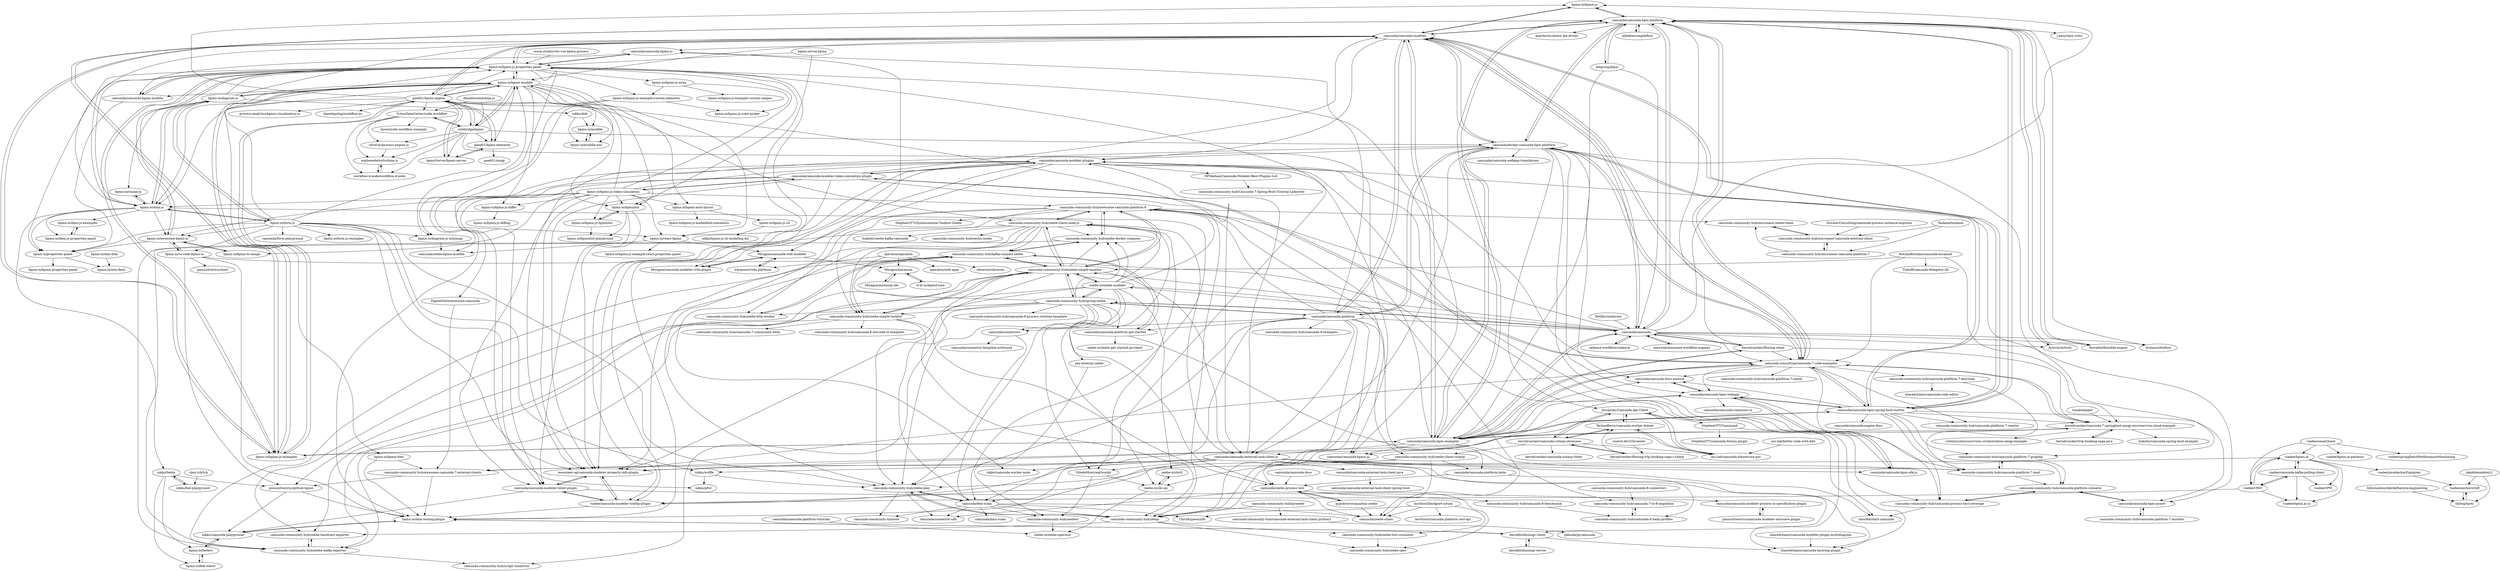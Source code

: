 digraph G {
"bpmn-io/bpmn-js" -> "camunda/camunda-bpm-platform" ["e"=1]
"bpmn-io/bpmn-js" -> "camunda/camunda-modeler" ["e"=1]
"bpmn-io/diagram-js" -> "bpmn-io/bpmn-moddle" ["e"=1]
"bpmn-io/diagram-js" -> "bpmn-io/dmn-js" ["e"=1]
"bpmn-io/diagram-js" -> "bpmn-io/form-js" ["e"=1]
"bpmn-io/diagram-js" -> "camunda/camunda-modeler" ["e"=1]
"bpmn-io/diagram-js" -> "bpmn-io/bpmn-js-properties-panel" ["e"=1]
"bpmn-io/diagram-js" -> "bpmn-io/cmmn-js" ["e"=1]
"bpmn-io/diagram-js" -> "nikku/didi" ["e"=1]
"bpmn-io/awesome-bpmn-io" -> "bpmn-io/vs-code-bpmn-io"
"bpmn-io/awesome-bpmn-io" -> "bpmn-io/bpmn-to-image"
"bpmn-io/awesome-bpmn-io" -> "bpmn-io/properties-panel"
"bpmn-io/awesome-bpmn-io" -> "bpmn-io/bpmn-js-properties-panel"
"bpmn-io/bpmn-js-token-simulation" -> "camunda/camunda-modeler-token-simulation-plugin"
"bpmn-io/bpmn-js-token-simulation" -> "mesoneer-ag/camunda-modeler-property-info-plugin"
"bpmn-io/bpmn-js-token-simulation" -> "camunda/camunda-modeler-linter-plugin"
"bpmn-io/bpmn-js-token-simulation" -> "bpmn-io/bpmn-js-differ"
"bpmn-io/bpmn-js-token-simulation" -> "bpmn-io/bpmn-js-properties-panel"
"bpmn-io/bpmn-js-token-simulation" -> "bpmn-io/bpmnlint"
"bpmn-io/bpmn-js-token-simulation" -> "bpmn-io/react-bpmn"
"bpmn-io/bpmn-js-token-simulation" -> "camunda/camunda-modeler-plugins"
"bpmn-io/bpmn-js-token-simulation" -> "bpmn-io/bpmn-auto-layout"
"bpmn-io/bpmn-js-token-simulation" -> "bpmn-io/bpmn-moddle"
"bpmn-io/bpmn-js-token-simulation" -> "bpmn-io/awesome-bpmn-io"
"bpmn-io/bpmn-js-token-simulation" -> "bpmn-io/bpmn-to-image"
"bpmn-io/bpmn-js-token-simulation" -> "bpmn-io/dmn-js"
"bpmn-io/bpmn-js-token-simulation" -> "camunda-community-hub/awesome-camunda-platform-8"
"bpmn-io/bpmn-js-token-simulation" -> "bpmn-io/bpmn-js-bpmnlint"
"TechnoBerry/camunda-worker-dotnet" -> "asc-lab/camunda-dotnetcore-poc"
"TechnoBerry/camunda-worker-dotnet" -> "jlucansky/Camunda.Api.Client"
"TechnoBerry/camunda-worker-dotnet" -> "berndruecker/camunda-csharp-showcase"
"camunda-community-hub/awesome-camunda-platform-8" -> "camunda-community-hub/zeebe-client-node-js"
"camunda-community-hub/awesome-camunda-platform-8" -> "camunda-community-hub/zeebe-docker-compose"
"camunda-community-hub/awesome-camunda-platform-8" -> "StephenOTT/Quintessential-Tasklist-Zeebe"
"camunda-community-hub/awesome-camunda-platform-8" -> "camunda-community-hub/zeebe-http-worker"
"camunda-community-hub/awesome-camunda-platform-8" -> "camunda-community-hub/zeebe-simple-tasklist"
"camunda-community-hub/awesome-camunda-platform-8" -> "camunda/zeebe-chaos"
"camunda-community-hub/awesome-camunda-platform-8" -> "mesoneer-ag/camunda-modeler-property-info-plugin"
"camunda-community-hub/awesome-camunda-platform-8" -> "camunda-community-hub/zeebe-simple-monitor"
"camunda-community-hub/awesome-camunda-platform-8" -> "camunda-community-hub/zeeqs"
"camunda-community-hub/awesome-camunda-platform-8" -> "camunda-community-hub/micronaut-zeebe-client"
"bpmn-io/bpmn-moddle" -> "paed01/bpmn-engine"
"bpmn-io/bpmn-moddle" -> "bpmn-io/moddle"
"bpmn-io/bpmn-moddle" -> "bpmn-io/moddle-xml"
"bpmn-io/bpmn-moddle" -> "bpmn-io/bpmn-js-examples" ["e"=1]
"bpmn-io/bpmn-moddle" -> "bpmn-io/bpmn-js-properties-panel"
"bpmn-io/bpmn-moddle" -> "bpmn-io/diagram-js" ["e"=1]
"bpmn-io/bpmn-moddle" -> "e2ebridge/bpmn"
"bpmn-io/bpmn-moddle" -> "paed01/bpmn-elements"
"bpmn-io/bpmn-moddle" -> "bpmn-io/bpmn-font"
"bpmn-io/bpmn-moddle" -> "camunda/camunda-bpmn-moddle"
"bpmn-io/bpmn-moddle" -> "bpmn-io/react-bpmn"
"bpmn-io/bpmn-moddle" -> "bpmn-io/bpmn-auto-layout"
"bpmn-io/bpmn-moddle" -> "bpmn-io/bpmnlint"
"bpmn-io/bpmn-moddle" -> "bpmn-io/dmn-js"
"bpmn-io/bpmn-moddle" -> "bpmn-io/bpmn-js-differ"
"oliverzy/process-engine.js" -> "wmbenedetto/turbine.js"
"berndruecker/flowing-retail" -> "camunda/camunda" ["e"=1]
"berndruecker/flowing-retail" -> "berndruecker/camunda-7-springboot-amqp-microservice-cloud-example" ["e"=1]
"berndruecker/flowing-retail" -> "camunda/camunda-bpm-examples" ["e"=1]
"berndruecker/flowing-retail" -> "camunda/camunda-bpm-platform" ["e"=1]
"berndruecker/flowing-retail" -> "camunda-consulting/camunda-7-code-examples" ["e"=1]
"bpmn-io/vue-bpmn" -> "bpmn-io/react-bpmn" ["e"=1]
"bpmn-io/vue-bpmn" -> "bpmn-io/bpmn-js-properties-panel" ["e"=1]
"camunda-community-hub/zeebe-client-csharp" -> "camunda/zeebe-chaos"
"camunda-community-hub/zeebe-client-csharp" -> "camunda-community-hub/zeebe-play"
"camunda-community-hub/zeebe-client-csharp" -> "zeebe-io/zbc-go"
"camunda-community-hub/zeebe-client-csharp" -> "camunda-community-hub/zeeqs"
"camunda-community-hub/zeebe-client-csharp" -> "camunda/camunda-platform-helm"
"bpmn-io/moddle" -> "bpmn-io/moddle-xml"
"bpmn-io/moddle-xml" -> "bpmn-io/moddle"
"KotskinKotskin/camunda-excamad" -> "Tinkoff/camunda-delegator-lib"
"KotskinKotskin/camunda-excamad" -> "camunda-consulting/camunda-7-code-examples"
"KotskinKotskin/camunda-excamad" -> "berndruecker/camunda-7-springboot-amqp-microservice-cloud-example"
"KotskinKotskin/camunda-excamad" -> "camunda-community-hub/zeebe-simple-monitor"
"camunda/camunda-modeler-token-simulation-plugin" -> "camunda/camunda-modeler-plugins"
"camunda/camunda-modeler-token-simulation-plugin" -> "mesoneer-ag/camunda-modeler-property-info-plugin"
"camunda/camunda-modeler-token-simulation-plugin" -> "bpmn-io/bpmn-js-token-simulation"
"camunda/camunda-modeler-token-simulation-plugin" -> "camunda/camunda-modeler-linter-plugin"
"camunda/camunda-modeler-token-simulation-plugin" -> "viadee/camunda-modeler-tooltip-plugin"
"camunda/camunda-modeler-token-simulation-plugin" -> "camunda-consulting/camunda-7-code-examples"
"camunda/camunda-modeler-token-simulation-plugin" -> "camunda/camunda-external-task-client-js"
"camunda/camunda-modeler-token-simulation-plugin" -> "bpmn-io/dmn-testing-plugin"
"camunda/camunda-modeler-token-simulation-plugin" -> "camunda/camunda-modeler"
"camunda-community-hub/zeebe-client-node-js" -> "camunda-community-hub/awesome-camunda-platform-8"
"camunda-community-hub/zeebe-client-node-js" -> "pay-k/nestjs-zeebe"
"camunda-community-hub/zeebe-client-node-js" -> "camunda-community-hub/zeebe-simple-tasklist"
"camunda-community-hub/zeebe-client-node-js" -> "nikku/camunda-worker-node"
"camunda-community-hub/zeebe-client-node-js" -> "VilledeMontreal/workit"
"camunda-community-hub/zeebe-client-node-js" -> "camunda-community-hub/zeebe-simple-monitor"
"camunda-community-hub/zeebe-client-node-js" -> "camunda-community-hub/nestjs-zeebe"
"camunda-community-hub/zeebe-client-node-js" -> "huksley/zeebe-kafka-camunda"
"camunda-community-hub/zeebe-client-node-js" -> "camunda-community-hub/zeebe-docker-compose"
"camunda-community-hub/zeebe-client-node-js" -> "camunda-community-hub/zeebe-play"
"camunda-community-hub/zeebe-client-node-js" -> "camunda-community-hub/kafka-connect-zeebe"
"camunda-community-hub/zeebe-client-node-js" -> "camunda-community-hub/zeebe-kafka-exporter"
"bpmn-io/react-bpmn" -> "bpmn-io/bpmn-js-example-react-properties-panel"
"bpmn-io/react-bpmn" -> "Miragon/camunda-web-modeler"
"bpmn-io/react-bpmn" -> "camunda/zeebe-bpmn-moddle"
"bpmn-io/bpmnlint" -> "bpmn-io/bpmn-js-bpmnlint"
"bpmn-io/bpmnlint" -> "bpmn-io/bpmnlint-playground"
"bpmn-io/bpmnlint" -> "camunda/camunda-modeler-linter-plugin"
"bpmn-io/bpmnlint" -> "mesoneer-ag/camunda-modeler-property-info-plugin"
"paed01/bpmn-elements" -> "paed01/bpmn-engine"
"paed01/bpmn-elements" -> "bpmnServer/bpmn-server"
"paed01/bpmn-elements" -> "paed01/smqp"
"camunda-community-hub/kafka-connect-zeebe" -> "camunda-community-hub/zeebe-hazelcast-exporter"
"camunda-community-hub/kafka-connect-zeebe" -> "camunda-community-hub/zeebe-http-worker"
"camunda-community-hub/kafka-connect-zeebe" -> "camunda-community-hub/zeebe-kafka-exporter"
"camunda-community-hub/kafka-connect-zeebe" -> "camunda-community-hub/zeebe-simple-monitor"
"camunda-community-hub/kafka-connect-zeebe" -> "camunda-community-hub/zeebe-docker-compose"
"camunda-community-hub/kafka-connect-zeebe" -> "camunda/camunda-platform-get-started"
"camunda-community-hub/spring-zeebe" -> "camunda-community-hub/zeebe-simple-monitor"
"camunda-community-hub/spring-zeebe" -> "zeebe-io/zeebe-modeler"
"camunda-community-hub/spring-zeebe" -> "camunda/camunda-platform-get-started"
"camunda-community-hub/spring-zeebe" -> "camunda-community-hub/zeebe-simple-tasklist"
"camunda-community-hub/spring-zeebe" -> "camunda-community-hub/kafka-connect-zeebe"
"camunda-community-hub/spring-zeebe" -> "camunda-community-hub/zeebe-docker-compose"
"camunda-community-hub/spring-zeebe" -> "camunda-community-hub/zeebe-play"
"camunda-community-hub/spring-zeebe" -> "camunda/camunda-platform"
"camunda-community-hub/spring-zeebe" -> "camunda/feel-scala"
"camunda-community-hub/spring-zeebe" -> "camunda/zeebe-process-test"
"camunda-community-hub/spring-zeebe" -> "camunda-community-hub/script-connector"
"camunda-community-hub/spring-zeebe" -> "camunda-community-hub/camunda-8-process-solution-template"
"camunda-community-hub/spring-zeebe" -> "camunda/camunda"
"camunda-community-hub/spring-zeebe" -> "camunda-community-hub/zeebe-http-worker"
"camunda-community-hub/spring-zeebe" -> "camunda/connectors"
"camunda-community-hub/zeebe-http-worker" -> "camunda-community-hub/kafka-connect-zeebe"
"camunda-community-hub/zeebe-simple-tasklist" -> "camunda-community-hub/zeebe-kafka-exporter"
"camunda-community-hub/zeebe-simple-tasklist" -> "camunda-community-hub/zeebe-simple-monitor"
"camunda-community-hub/zeebe-simple-tasklist" -> "camunda/zeebe-process-test"
"camunda-community-hub/zeebe-simple-tasklist" -> "camunda-community-hub/camunda-8-lowcode-ui-template"
"camunda-community-hub/zeebe-simple-tasklist" -> "camunda-community-hub/zeeqs"
"camunda-community-hub/zeebe-simple-tasklist" -> "camunda-community-hub/camunda-7-community-helm"
"snatch-dev/Chronicle" -> "berndruecker/flowing-trip-booking-saga-c-sharp" ["e"=1]
"viadee/bpmn.ai" -> "viadee/camunda-kafka-polling-client"
"viadee/bpmn.ai" -> "viadee/vPAV"
"viadee/bpmn.ai" -> "viadee/bpmn.ai-ui"
"viadee/bpmn.ai" -> "viadee/vPW"
"viadee/bpmn.ai" -> "viadee/javaAnchorExplainer"
"viadee/bpmn.ai" -> "viadee/camunda-modeler-tooltip-plugin"
"camunda-community-hub/camunda-platform-7-keycloak" -> "camunda-community-hub/camunda-platform-7-mail"
"camunda-community-hub/camunda-platform-7-keycloak" -> "sharedchains/camunda-code-editor"
"camunda/camunda-external-task-client-js" -> "nikku/camunda-worker-node"
"camunda/camunda-external-task-client-js" -> "VilledeMontreal/workit"
"camunda/camunda-external-task-client-js" -> "camunda-community-hub/awesome-camunda-7-external-clients"
"camunda/camunda-external-task-client-js" -> "bpmn-io/dmn-testing-plugin"
"camunda/camunda-external-task-client-js" -> "camunda/camunda-external-task-client-java"
"camunda/camunda-external-task-client-js" -> "camunda/camunda-bpm-sdk-js"
"camunda/camunda-external-task-client-js" -> "camunda-community-hub/camunda-platform-7-mail"
"camunda/camunda-external-task-client-js" -> "camunda-community-hub/zeebe-client-node-js"
"camunda/camunda-external-task-client-js" -> "camunda/camunda-modeler-plugins"
"camunda/camunda-external-task-client-js" -> "mesoneer-ag/camunda-modeler-property-info-plugin"
"camunda/camunda-external-task-client-js" -> "davidibl/dmnmgr-client"
"camunda/camunda-external-task-client-js" -> "nikku/wuffle"
"camunda/camunda-external-task-client-js" -> "viadee/camunda-modeler-tooltip-plugin"
"camunda/camunda-external-task-client-js" -> "tasso94/start-camunda"
"camunda/camunda-external-task-client-js" -> "sharedchains/camunda-layering-plugin"
"camunda/camunda-modeler-linter-plugin" -> "viadee/camunda-modeler-tooltip-plugin"
"camunda/camunda-modeler-linter-plugin" -> "camunda/camunda-modeler-process-io-specification-plugin"
"camunda/camunda-modeler-linter-plugin" -> "nikku/camunda-playground"
"camunda/camunda-modeler-linter-plugin" -> "mesoneer-ag/camunda-modeler-property-info-plugin"
"bpmn-io/dmn-js-properties-panel" -> "bpmn-io/dmn-js-examples"
"zeebe-io/zeebe-modeler" -> "camunda-community-hub/zeebe-simple-monitor"
"zeebe-io/zeebe-modeler" -> "camunda-community-hub/spring-zeebe"
"zeebe-io/zeebe-modeler" -> "zeebe-io/zbc-go"
"zeebe-io/zeebe-modeler" -> "camunda-community-hub/zeebe-docker-compose"
"zeebe-io/zeebe-modeler" -> "camunda-community-hub/awesome-camunda-platform-8"
"zeebe-io/zeebe-modeler" -> "camunda-community-hub/zeebe-client-node-js"
"zeebe-io/zeebe-modeler" -> "VilledeMontreal/workit"
"zeebe-io/zeebe-modeler" -> "camunda-community-hub/zeebe-client-csharp"
"zeebe-io/zeebe-modeler" -> "zeebe-io/zbctl"
"zeebe-io/zeebe-modeler" -> "mesoneer-ag/camunda-modeler-property-info-plugin"
"zeebe-io/zeebe-modeler" -> "pinussilvestrus/github-bpmn"
"camunda/camunda-external-task-client-java" -> "camunda/camunda-external-task-client-spring-boot"
"DigitalState/awesome-camunda" -> "camunda-community-hub/awesome-camunda-7-external-clients"
"e2ebridge/bpmn" -> "paed01/bpmn-engine"
"e2ebridge/bpmn" -> "workflow-4-node/workflow-4-node"
"e2ebridge/bpmn" -> "oliverzy/process-engine.js"
"e2ebridge/bpmn" -> "bpmn-io/bpmn-moddle"
"e2ebridge/bpmn" -> "wmbenedetto/turbine.js"
"e2ebridge/bpmn" -> "paed01/bpmn-elements"
"e2ebridge/bpmn" -> "TritonDataCenter/node-workflow"
"e2ebridge/bpmn" -> "camunda/camunda-bpmn.js"
"e2ebridge/bpmn" -> "bpmnServer/bpmn-server"
"e2ebridge/bpmn" -> "camunda/docker-camunda-bpm-platform"
"bpmn-io/bpmn-js-example-custom-elements" -> "camunda/zeebe-bpmn-moddle"
"bpmn-io/bpmn-js-example-custom-elements" -> "bpmn-io/bpmn-js-color-picker"
"bpmn-io/bpmn-js-example-custom-elements" -> "bpmn-io/diagram-js-minimap"
"camunda-community-hub/zeebe-kafka-exporter" -> "camunda-community-hub/zeebe-hazelcast-exporter"
"camunda-community-hub/zeebe-kafka-exporter" -> "camunda-community-hub/script-connector"
"nikku/didi" -> "bpmn-io/moddle"
"nikku/didi" -> "bpmn-io/moddle-xml"
"viadee/sonarQuest" -> "viadee/vPAV"
"viadee/sonarQuest" -> "viadee/bpmn.ai"
"viadee/sonarQuest" -> "viadee/bpmn.ai-patterns"
"viadee/sonarQuest" -> "viadee/springBatchPerformanceMonitoring"
"workflow-4-node/workflow-4-node" -> "wmbenedetto/turbine.js"
"zeebe-io/zbctl" -> "zeebe-io/zbc-go"
"davidibl/dmnmgr-client" -> "bpmn-io/dmn-testing-plugin"
"davidibl/dmnmgr-client" -> "davidibl/dmnmgr-server"
"davidibl/dmnmgr-client" -> "sharedchains/camunda-layering-plugin"
"camunda-community-hub/zeebe-docker-compose" -> "camunda-community-hub/awesome-camunda-platform-8"
"camunda-community-hub/zeebe-docker-compose" -> "camunda-community-hub/kafka-connect-zeebe"
"camunda-community-hub/zeebe-docker-compose" -> "camunda-community-hub/zeebe-kafka-exporter"
"camunda-community-hub/zeebe-test-container" -> "camunda-community-hub/zeebe-spec"
"bpmn-io/bpmn-to-image" -> "bpmn-io/awesome-bpmn-io"
"bpmn-io/bpmn-js-bpmnlint" -> "bpmn-io/bpmnlint-playground"
"bpmn-io/bpmn-js-bpmnlint" -> "bpmn-io/bpmnlint"
"nikku/wuffle" -> "nikku/pfwr"
"nikku/wuffle" -> "camunda-community-hub/zeebe-play"
"camunda-community-hub/zeebest" -> "zeebe-io/zeebe-operator"
"VilledeMontreal/workit" -> "camunda-community-hub/zeebest"
"VilledeMontreal/workit" -> "zeebe-io/zbc-go"
"camunda-community-hub/zeebe-hazelcast-exporter" -> "camunda-community-hub/zeebe-kafka-exporter"
"viadee/camunda-kafka-polling-client" -> "viadee/bpmn.ai"
"viadee/camunda-kafka-polling-client" -> "viadee/vPW"
"viadee/camunda-kafka-polling-client" -> "viadee/vPAV"
"viadee/camunda-kafka-polling-client" -> "viadee/bpmn.ai-ui"
"camunda/camunda-modeler-process-io-specification-plugin" -> "pinussilvestrus/camunda-modeler-autosave-plugin"
"viadee/javaAnchorExplainer" -> "viadee/anchorsOnR"
"viadee/anchorsOnR" -> "thllwg/tpotr"
"thllwg/tpotr" -> "viadee/anchorsOnR"
"bpmn-io/bpmn-js-examples" -> "camunda/camunda-modeler" ["e"=1]
"bpmn-io/bpmn-js-examples" -> "bpmn-io/bpmn-moddle" ["e"=1]
"bpmn-io/bpmn-js-examples" -> "bpmn-io/bpmn-js-properties-panel" ["e"=1]
"bpmn-io/bpmn-js-examples" -> "camunda/camunda-bpm-examples" ["e"=1]
"bpmn-io/bpmn-js-examples" -> "camunda/camunda-bpm-platform" ["e"=1]
"bpmn-io/bpmn-js-examples" -> "paed01/bpmn-engine" ["e"=1]
"paed01/bpmn-engine" -> "paed01/bpmn-elements"
"paed01/bpmn-engine" -> "e2ebridge/bpmn"
"paed01/bpmn-engine" -> "bpmn-io/bpmn-moddle"
"paed01/bpmn-engine" -> "bpmnServer/bpmn-server"
"paed01/bpmn-engine" -> "bpmn-io/bpmn-js-examples" ["e"=1]
"paed01/bpmn-engine" -> "camunda/camunda-modeler"
"paed01/bpmn-engine" -> "TritonDataCenter/node-workflow"
"paed01/bpmn-engine" -> "camunda/camunda-external-task-client-js"
"paed01/bpmn-engine" -> "bpmn-io/bpmn-js" ["e"=1]
"paed01/bpmn-engine" -> "process-analytics/bpmn-visualization-js" ["e"=1]
"paed01/bpmn-engine" -> "bpmn-io/bpmn-js-properties-panel"
"paed01/bpmn-engine" -> "camunda-community-hub/zeebe-client-node-js"
"paed01/bpmn-engine" -> "danielgerlag/workflow-es"
"paed01/bpmn-engine" -> "bpmn-io/bpmnlint"
"paed01/bpmn-engine" -> "bpmn-io/dmn-js"
"alibaba/compileflow" -> "camunda/camunda-bpm-platform" ["e"=1]
"camunda-community-hub/camunda-external-task-client-python3" -> "pklauke/pycamunda"
"Informationsfabrik/feature-engineering" -> "thllwg/tpotr"
"camunda/camunda-bpm-sdk-js" -> "camunda/camunda-bpm-webapp"
"bpmn-io/bpmn-js-cli" -> "nikku/bpmn-js-cli-modeling-dsl"
"Miragon/camunda-modeler-i18n-plugin" -> "Miragon/camunda-web-modeler"
"asc-lab/better-code-with-ddd" -> "asc-lab/camunda-dotnetcore-poc" ["e"=1]
"camunda/docker-camunda-bpm-platform" -> "camunda/camunda-bpm-examples"
"camunda/docker-camunda-bpm-platform" -> "camunda-consulting/camunda-7-code-examples"
"camunda/docker-camunda-bpm-platform" -> "camunda/camunda-bpm-spring-boot-starter"
"camunda/docker-camunda-bpm-platform" -> "camunda/camunda-docs-manual"
"camunda/docker-camunda-bpm-platform" -> "camunda/camunda-bpm-webapp"
"camunda/docker-camunda-bpm-platform" -> "camunda/camunda-modeler-plugins"
"camunda/docker-camunda-bpm-platform" -> "camunda/camunda-modeler"
"camunda/docker-camunda-bpm-platform" -> "mesoneer-ag/camunda-modeler-property-info-plugin"
"camunda/docker-camunda-bpm-platform" -> "camunda/camunda-bpm-sdk-js"
"camunda/docker-camunda-bpm-platform" -> "camunda/camunda-external-task-client-js"
"camunda/docker-camunda-bpm-platform" -> "camunda/camunda-bpm-platform"
"camunda/docker-camunda-bpm-platform" -> "camunda-community-hub/camunda-platform-7-graphql"
"camunda/docker-camunda-bpm-platform" -> "camunda/camunda-platform"
"camunda/docker-camunda-bpm-platform" -> "camunda/camunda-webapp-translations"
"camunda/docker-camunda-bpm-platform" -> "jlucansky/Camunda.Api.Client"
"bpmn-io/bpmn-font" -> "camunda-community-hub/awesome-camunda-7-external-clients"
"bpmn-io/bpmn-font" -> "bpmn-io/dmn-testing-plugin"
"camunda-community-hub/camunda-8-helm-profiles" -> "camunda-community-hub/camunda-7-to-8-migration"
"camunda-community-hub/pyzeebe" -> "camunda-community-hub/zeeqs"
"camunda-community-hub/pyzeebe" -> "camunda-community-hub/camunda-external-task-client-python3"
"camunda-community-hub/camunda-platform-7-mockito" -> "camunda/camunda-bpm-assert"
"pinussilvestrus/github-bpmn" -> "bpmn-io/dmn-testing-plugin"
"pinussilvestrus/github-bpmn" -> "nikku/camunda-playground"
"camunda/camunda-bpm-webapp" -> "camunda/camunda-bpm-sdk-js"
"camunda/camunda-bpm-webapp" -> "camunda/camunda-bpmn.js"
"camunda/camunda-bpm-webapp" -> "camunda/camunda-docs-manual"
"camunda/camunda-bpm-webapp" -> "camunda/camunda-commons-ui"
"camunda/camunda-bpm-webapp" -> "camunda/camunda-bpm-spring-boot-starter"
"camunda/camunda-bpm-webapp" -> "camunda-community-hub/camunda-platform-7-mail"
"bpmn-io/vs-code-bpmn-io" -> "pinussilvestrus/github-bpmn"
"bpmn-io/vs-code-bpmn-io" -> "sharedchains/camunda-layering-plugin"
"bpmn-io/vs-code-bpmn-io" -> "bpmn-io/awesome-bpmn-io"
"bpmn-io/vs-code-bpmn-io" -> "bpmn-io/dmn-testing-plugin"
"bpmn-io/vs-code-bpmn-io" -> "pinussilvestrus/bncl"
"camunda-community-hub/micronaut-camunda-platform-7" -> "camunda-community-hub/micronaut-camunda-external-client"
"camunda-community-hub/micronaut-camunda-platform-7" -> "camunda-community-hub/micronaut-zeebe-client"
"viadee/camunda-modeler-tooltip-plugin" -> "bpmn-io/dmn-testing-plugin"
"viadee/camunda-modeler-tooltip-plugin" -> "camunda/camunda-modeler-linter-plugin"
"viadee/camunda-modeler-tooltip-plugin" -> "mesoneer-ag/camunda-modeler-property-info-plugin"
"bpmn-io/dmn-testing-plugin" -> "nikku/camunda-playground"
"bpmn-io/dmn-testing-plugin" -> "davidibl/dmnmgr-client"
"bpmnServer/bpmn-server" -> "paed01/bpmn-elements"
"bpmnServer/bpmn-server" -> "paed01/bpmn-engine"
"camunda/camunda-docs" -> "camunda/zeebe-process-test"
"asc-lab/camunda-dotnetcore-poc" -> "TechnoBerry/camunda-worker-dotnet"
"asc-lab/camunda-dotnetcore-poc" -> "jlucansky/Camunda.Api.Client"
"nikku/feelin" -> "nikku/feel-playground"
"nikku/feelin" -> "bpmn-io/feelers"
"nikku/feelin" -> "pinussilvestrus/github-bpmn"
"nikku/feelin" -> "bpmn-io/feel-editor"
"NovatecConsulting/camunda-process-instance-migrator" -> "camunda-community-hub/micronaut-camunda-external-client"
"sharedchains/camunda-modeler-plugin-multidiagram" -> "sharedchains/camunda-layering-plugin"
"camunda-community-hub/awesome-camunda-7-external-clients" -> "pinussilvestrus/github-bpmn"
"camunda-community-hub/awesome-camunda-7-external-clients" -> "bpmn-io/dmn-testing-plugin"
"camunda-community-hub/zeeqs" -> "camunda-community-hub/zeebe-play"
"camunda-community-hub/zeeqs" -> "camunda-community-hub/zeebe-spec"
"camunda-community-hub/zeeqs" -> "camunda-community-hub/zeebe-test-container"
"camunda-community-hub/zeeqs" -> "camunda-community-hub/zeebe-hazelcast-exporter"
"bpmn-io/bpmn-js-differ" -> "bpmn-io/bpmn-js-diffing"
"davidibl/dmnmgr-server" -> "davidibl/dmnmgr-client"
"pinussilvestrus/camunda-modeler-autosave-plugin" -> "camunda/camunda-modeler-process-io-specification-plugin"
"nikku/feel-playground" -> "nikku/feelin"
"pay-k/nestjs-zeebe" -> "camunda-community-hub/zeebest"
"nikku/camunda-playground" -> "bpmn-io/feelers"
"nikku/camunda-playground" -> "bpmn-io/dmn-testing-plugin"
"meirwah/awesome-workflow-engines" -> "camunda/camunda" ["e"=1]
"bpmn-io/form-js" -> "bpmn-io/dmn-js"
"bpmn-io/form-js" -> "bpmn-io/react-bpmn"
"bpmn-io/form-js" -> "bpmn-io/form-js-examples"
"bpmn-io/form-js" -> "bpmn-io/vs-code-bpmn-io"
"bpmn-io/form-js" -> "camunda-community-hub/zeebe-play"
"bpmn-io/form-js" -> "bpmn-io/properties-panel"
"bpmn-io/form-js" -> "bpmn-io/diagram-js" ["e"=1]
"bpmn-io/form-js" -> "mesoneer-ag/camunda-modeler-property-info-plugin"
"bpmn-io/form-js" -> "camunda/form-playground"
"bpmn-io/form-js" -> "nikku/wuffle"
"bpmn-io/form-js" -> "nikku/pfwr"
"bpmn-io/form-js" -> "bpmn-io/diagram-js-minimap"
"bpmn-io/form-js" -> "bpmn-io/bpmn-js-properties-panel"
"bpmn-io/form-js" -> "bpmn-io/awesome-bpmn-io"
"bpmn-io/form-js" -> "bpmn-io/bpmn-moddle"
"bpmn-io/bpmn-js-properties-panel" -> "bpmn-io/properties-panel"
"bpmn-io/bpmn-js-properties-panel" -> "camunda/camunda-bpmn-moddle"
"bpmn-io/bpmn-js-properties-panel" -> "bpmn-io/dmn-js"
"bpmn-io/bpmn-js-properties-panel" -> "bpmn-io/awesome-bpmn-io"
"bpmn-io/bpmn-js-properties-panel" -> "camunda/camunda-bpmn-js"
"bpmn-io/bpmn-js-properties-panel" -> "bpmn-io/bpmn-js-examples" ["e"=1]
"bpmn-io/bpmn-js-properties-panel" -> "bpmn-io/bpmn-moddle"
"bpmn-io/bpmn-js-properties-panel" -> "camunda/camunda-bpmn.js"
"bpmn-io/bpmn-js-properties-panel" -> "Miragon/camunda-modeler-i18n-plugin"
"bpmn-io/bpmn-js-properties-panel" -> "bpmn-io/bpmn-js-example-custom-elements"
"bpmn-io/bpmn-js-properties-panel" -> "bpmn-io/bpmnlint"
"bpmn-io/bpmn-js-properties-panel" -> "camunda/camunda-modeler"
"bpmn-io/bpmn-js-properties-panel" -> "bpmn-io/diagram-js-minimap"
"bpmn-io/bpmn-js-properties-panel" -> "bpmn-io/bpmn-js-nyan"
"bpmn-io/bpmn-js-properties-panel" -> "camunda/feel-scala"
"camunda/camunda-bpm-spring-boot-starter" -> "camunda/camunda-bpm-examples"
"camunda/camunda-bpm-spring-boot-starter" -> "camunda-consulting/camunda-7-code-examples"
"camunda/camunda-bpm-spring-boot-starter" -> "camunda/camunda-bpm-webapp"
"camunda/camunda-bpm-spring-boot-starter" -> "camunda/camunda-engine-dmn"
"camunda/camunda-bpm-spring-boot-starter" -> "camunda/docker-camunda-bpm-platform"
"camunda/camunda-bpm-spring-boot-starter" -> "camunda/camunda-bpm-platform"
"camunda/camunda-bpm-spring-boot-starter" -> "camunda-community-hub/camunda-platform-7-reactor"
"camunda/camunda-bpm-spring-boot-starter" -> "camunda/camunda-modeler"
"camunda/camunda-bpm-spring-boot-starter" -> "mesoneer-ag/camunda-modeler-property-info-plugin"
"camunda/camunda-bpm-spring-boot-starter" -> "camunda-community-hub/camunda-platform-7-graphql"
"camunda/camunda-bpm-spring-boot-starter" -> "camunda/camunda-docs-manual"
"camunda/camunda-bpm-spring-boot-starter" -> "camunda-community-hub/camunda-platform-scenario"
"camunda/camunda-bpm-spring-boot-starter" -> "camunda-community-hub/camunda-process-test-coverage"
"camunda/camunda-bpm-spring-boot-starter" -> "camunda/camunda-bpm-assert"
"camunda/camunda-bpm-spring-boot-starter" -> "berndruecker/camunda-7-springboot-amqp-microservice-cloud-example"
"TritonDataCenter/node-workflow" -> "wmbenedetto/turbine.js"
"TritonDataCenter/node-workflow" -> "oliverzy/process-engine.js"
"TritonDataCenter/node-workflow" -> "kusor/node-workflow-example"
"TritonDataCenter/node-workflow" -> "e2ebridge/bpmn"
"TritonDataCenter/node-workflow" -> "workflow-4-node/workflow-4-node"
"korthout/backport-action" -> "camunda/zeebe-chaos"
"korthout/backport-action" -> "ChrisKujawa/zdb"
"korthout/backport-action" -> "camunda-community-hub/zeebe-test-container"
"korthout/backport-action" -> "korthout/camunda-platform-rest-api"
"Miragon/camunda-web-modeler" -> "Miragon/miranum"
"Miragon/camunda-web-modeler" -> "Miragon/camunda-modeler-i18n-plugin"
"Miragon/camunda-web-modeler" -> "wkspower/wks-platform"
"camunda/camunda-platform-helm" -> "camunda-community-hub/camunda-8-helm-profiles"
"camunda/camunda-platform-helm" -> "camunda/zeebe-process-test"
"ifandelse/machina.js" -> "e2ebridge/bpmn" ["e"=1]
"ifandelse/machina.js" -> "TritonDataCenter/node-workflow" ["e"=1]
"StephenOTT/Cammand" -> "tasso94/start-camunda"
"StephenOTT/Cammand" -> "StephenOTT/camunda-formio-plugin"
"bpmn-io/properties-panel" -> "bpmn-io/min-dash"
"bpmn-io/properties-panel" -> "bpmn-io/bpmn-properties-panel"
"bpmn-io/dmn-js" -> "bpmn-io/cmmn-js"
"bpmn-io/dmn-js" -> "bpmn-io/form-js"
"bpmn-io/dmn-js" -> "bpmn-io/dmn-js-examples"
"bpmn-io/dmn-js" -> "bpmn-io/bpmn-js-properties-panel"
"bpmn-io/dmn-js" -> "bpmn-io/properties-panel"
"bpmn-io/dmn-js" -> "bpmn-io/diagram-js" ["e"=1]
"bpmn-io/dmn-js" -> "bpmn-io/dmn-js-properties-panel"
"bpmn-io/dmn-js" -> "bpmn-io/awesome-bpmn-io"
"bpmn-io/dmn-js" -> "camunda/feel-scala"
"bpmn-io/dmn-js" -> "nikku/feelin"
"camunda/camunda-bpmn-js" -> "Miragon/camunda-web-modeler"
"camunda/camunda-bpmn-js" -> "camunda/camunda-bpmn-moddle"
"camunda/camunda-bpmn-js" -> "bpmn-io/bpmn-js-properties-panel"
"camunda-community-hub/camunda-7-to-8-migration" -> "camunda-community-hub/camunda-8-helm-profiles"
"camunda-community-hub/micronaut-camunda-external-client" -> "camunda-community-hub/micronaut-camunda-platform-7"
"camunda-community-hub/micronaut-camunda-external-client" -> "camunda-community-hub/micronaut-zeebe-client"
"NPDeehan/Camunda-Modeler-Best-Plugins-List" -> "camunda-community-hub/Camunda-7-Spring-Boot-Tutorial-Lafayette"
"camunda/camunda-platform-get-started" -> "camunda-community-hub/kafka-connect-zeebe"
"camunda/camunda-platform-get-started" -> "camunda-community-hub/camunda-7-to-8-migration"
"camunda/camunda-platform-get-started" -> "zeebe-io/zeebe-get-started-go-client"
"bpmn-io/dmn-js-examples" -> "bpmn-io/dmn-js-properties-panel"
"bpmn-io/min-dom" -> "bpmn-io/min-dash"
"camunda/zeebe-process-test" -> "camunda/connector-sdk"
"camunda/zeebe-process-test" -> "camunda-community-hub/camunda-8-benchmark"
"camunda/zeebe-process-test" -> "camunda/zeebe-chaos"
"camunda/zeebe-process-test" -> "quarkiverse/quarkus-zeebe"
"camunda/zeebe-process-test" -> "camunda-community-hub/zeebe-spec"
"quarkiverse/quarkus-zeebe" -> "camunda/zeebe-chaos"
"quarkiverse/quarkus-zeebe" -> "camunda/zeebe-process-test"
"camunda-community-hub/zeebe-play" -> "camunda/feel-scala"
"camunda-community-hub/zeebe-play" -> "camunda-community-hub/eze"
"camunda-community-hub/zeebe-play" -> "camunda/connector-sdk"
"camunda-community-hub/zeebe-play" -> "camunda-community-hub/zeeqs"
"camunda/camunda-modeler" -> "camunda/camunda-bpm-platform"
"camunda/camunda-modeler" -> "camunda/camunda-bpm-examples"
"camunda/camunda-modeler" -> "bpmn-io/bpmn-js-examples" ["e"=1]
"camunda/camunda-modeler" -> "camunda-consulting/camunda-7-code-examples"
"camunda/camunda-modeler" -> "camunda/camunda-bpm-spring-boot-starter"
"camunda/camunda-modeler" -> "bpmn-io/bpmn-js" ["e"=1]
"camunda/camunda-modeler" -> "camunda/camunda"
"camunda/camunda-modeler" -> "camunda/docker-camunda-bpm-platform"
"camunda/camunda-modeler" -> "camunda/camunda-modeler-plugins"
"camunda/camunda-modeler" -> "camunda/camunda-bpmn-js"
"camunda/camunda-modeler" -> "bpmn-io/bpmn-js-properties-panel"
"camunda/camunda-modeler" -> "bpmn-io/dmn-js"
"camunda/camunda-modeler" -> "camunda/camunda-platform"
"camunda/camunda-modeler" -> "bpmn-io/bpmn-moddle"
"camunda/camunda-modeler" -> "paed01/bpmn-engine"
"moon-studio/vite-vue-bpmn-process" -> "bpmn-io/bpmn-js-properties-panel" ["e"=1]
"camunda/camunda-platform" -> "camunda/camunda-platform-get-started"
"camunda/camunda-platform" -> "camunda-community-hub/spring-zeebe"
"camunda/camunda-platform" -> "camunda-community-hub/zeebe-play"
"camunda/camunda-platform" -> "camunda/camunda-platform-helm"
"camunda/camunda-platform" -> "camunda/zeebe-process-test"
"camunda/camunda-platform" -> "camunda/camunda-modeler"
"camunda/camunda-platform" -> "camunda/camunda-bpmn-js"
"camunda/camunda-platform" -> "camunda-community-hub/camunda-8-examples"
"camunda/camunda-platform" -> "camunda-community-hub/zeeqs"
"camunda/camunda-platform" -> "camunda/feel-scala"
"camunda/camunda-platform" -> "camunda/docker-camunda-bpm-platform"
"camunda/camunda-platform" -> "camunda-community-hub/awesome-camunda-platform-8"
"camunda/camunda-platform" -> "camunda/connectors"
"camunda/camunda-platform" -> "camunda/camunda"
"camunda/camunda-platform" -> "camunda/camunda-external-task-client-js"
"camunda/camunda-bpmn-moddle" -> "bpmn-io/bpmn-js-properties-panel"
"camunda/camunda-bpmn-moddle" -> "bpmn-io/properties-panel"
"camunda-community-hub/camunda-process-test-coverage" -> "tasso94/start-camunda"
"camunda-community-hub/camunda-process-test-coverage" -> "camunda-community-hub/camunda-platform-scenario"
"bpmn-io/bpmn-js-nyan" -> "bpmn-io/bpmn-js-example-custom-shapes"
"bpmn-io/bpmn-js-nyan" -> "bpmn-io/bpmn-js-example-custom-elements"
"bpmn-io/bpmn-js-nyan" -> "bpmn-io/bpmn-js-color-picker"
"camunda/feel-scala" -> "camunda-community-hub/zeebe-play"
"camunda/feel-scala" -> "camunda/dmn-scala"
"camunda/feel-scala" -> "camunda/zeebe-chaos"
"camunda/feel-scala" -> "camunda-community-hub/eze"
"camunda/feel-scala" -> "camunda-community-hub/zeeqs"
"camunda/feel-scala" -> "camunda/connector-sdk"
"camunda/feel-scala" -> "ChrisKujawa/zdb"
"camunda/feel-scala" -> "camunda-community-hub/zeebest"
"bpmn-io/cmmn-js" -> "bpmn-io/dmn-js"
"camunda-community-hub/camunda-8-benchmark" -> "camunda-community-hub/camunda-8-helm-profiles"
"camunda-community-hub/micronaut-zeebe-client" -> "camunda-community-hub/micronaut-camunda-external-client"
"camunda/camunda-platform-tutorials" -> "zeebe-io/zeebe-operator"
"bpmn-io/feel-editor" -> "bpmn-io/feelers"
"Activiti/Activiti" -> "camunda/camunda-bpm-platform" ["e"=1]
"camunda/camunda" -> "camunda/camunda-bpm-platform"
"camunda/camunda" -> "camunda/camunda-modeler"
"camunda/camunda" -> "cadence-workflow/cadence" ["e"=1]
"camunda/camunda" -> "flowable/flowable-engine" ["e"=1]
"camunda/camunda" -> "camunda-community-hub/spring-zeebe"
"camunda/camunda" -> "berndruecker/flowing-retail" ["e"=1]
"camunda/camunda" -> "zeebe-io/zeebe-modeler"
"camunda/camunda" -> "camunda-community-hub/zeebe-simple-monitor"
"camunda/camunda" -> "camunda/camunda-bpm-examples"
"camunda/camunda" -> "Activiti/Activiti" ["e"=1]
"camunda/camunda" -> "bpmn-io/bpmn-js" ["e"=1]
"camunda/camunda" -> "meirwah/awesome-workflow-engines" ["e"=1]
"camunda/camunda" -> "camunda-consulting/camunda-7-code-examples"
"camunda/camunda" -> "dromara/liteflow" ["e"=1]
"camunda/camunda" -> "camunda-community-hub/awesome-camunda-platform-8"
"wkspower/wks-platform" -> "Miragon/camunda-web-modeler"
"Miragon/miranum-ide" -> "Miragon/miranum"
"Miragon/miranum" -> "Miragon/miranum-ide"
"Miragon/miranum" -> "it-at-m/digiwf-core"
"it-at-m/digiwf-core" -> "Miragon/miranum"
"wmbenedetto/turbine.js" -> "workflow-4-node/workflow-4-node"
"camunda-community-hub/camunda-8-connectors" -> "camunda-community-hub/camunda-7-to-8-migration"
"berndruecker/camunda-csharp-showcase" -> "jlucansky/Camunda.Api.Client"
"berndruecker/camunda-csharp-showcase" -> "berndruecker/flowing-trip-booking-saga-c-sharp"
"berndruecker/camunda-csharp-showcase" -> "TechnoBerry/camunda-worker-dotnet"
"berndruecker/camunda-csharp-showcase" -> "berndruecker/camunda-csharp-client"
"berndruecker/camunda-csharp-showcase" -> "asc-lab/camunda-dotnetcore-poc"
"berndruecker/camunda-csharp-showcase" -> "camunda-community-hub/zeebe-client-csharp"
"camunda/connectors" -> "camunda-community-hub/zeebe-play"
"camunda/connectors" -> "camunda/connector-template-outbound"
"runabol/piper" -> "berndruecker/camunda-7-springboot-amqp-microservice-cloud-example" ["e"=1]
"camunda-community-hub/camunda-platform-7-mail" -> "camunda-community-hub/camunda-platform-7-graphql"
"camunda-community-hub/camunda-platform-7-mail" -> "camunda-community-hub/camunda-platform-scenario"
"bpmn-io/bpmn-auto-layout" -> "bpmn-io/bpmn-js-embedded-comments"
"bpmn-io/bpmn-auto-layout" -> "bpmn-io/bpmn-js-cli"
"camunda-community-hub/camunda-platform-scenario" -> "camunda/camunda-bpm-assert"
"camunda-community-hub/camunda-platform-scenario" -> "camunda-community-hub/camunda-process-test-coverage"
"bpmn-io/feelers" -> "nikku/camunda-playground"
"bpmn-io/feelers" -> "bpmn-io/feel-editor"
"camunda/camunda-bpm-platform" -> "camunda/camunda-modeler"
"camunda/camunda-bpm-platform" -> "camunda/camunda-bpm-examples"
"camunda/camunda-bpm-platform" -> "flowable/flowable-engine" ["e"=1]
"camunda/camunda-bpm-platform" -> "camunda/camunda"
"camunda/camunda-bpm-platform" -> "Activiti/Activiti" ["e"=1]
"camunda/camunda-bpm-platform" -> "bpmn-io/bpmn-js" ["e"=1]
"camunda/camunda-bpm-platform" -> "camunda/camunda-bpm-spring-boot-starter"
"camunda/camunda-bpm-platform" -> "camunda-consulting/camunda-7-code-examples"
"camunda/camunda-bpm-platform" -> "kiegroup/jbpm" ["e"=1]
"camunda/camunda-bpm-platform" -> "j-easy/easy-rules" ["e"=1]
"camunda/camunda-bpm-platform" -> "apache/incubator-kie-drools" ["e"=1]
"camunda/camunda-bpm-platform" -> "bpmn-io/bpmn-js-examples" ["e"=1]
"camunda/camunda-bpm-platform" -> "camunda/docker-camunda-bpm-platform"
"camunda/camunda-bpm-platform" -> "alibaba/compileflow" ["e"=1]
"camunda/camunda-bpm-platform" -> "dromara/liteflow" ["e"=1]
"Netflix/conductor" -> "camunda/camunda" ["e"=1]
"jlucansky/Camunda.Api.Client" -> "berndruecker/camunda-csharp-showcase"
"jlucansky/Camunda.Api.Client" -> "TechnoBerry/camunda-worker-dotnet"
"jlucansky/Camunda.Api.Client" -> "asc-lab/camunda-dotnetcore-poc"
"jlucansky/Camunda.Api.Client" -> "StephenOTT/Cammand"
"flowable/flowable-engine" -> "camunda/camunda-bpm-platform" ["e"=1]
"camunda-community-hub/zeebe-simple-monitor" -> "camunda-community-hub/zeebe-hazelcast-exporter"
"camunda-community-hub/zeebe-simple-monitor" -> "camunda-community-hub/zeebe-simple-tasklist"
"camunda-community-hub/zeebe-simple-monitor" -> "camunda-community-hub/zeebe-kafka-exporter"
"camunda-community-hub/zeebe-simple-monitor" -> "camunda-community-hub/kafka-connect-zeebe"
"camunda-community-hub/zeebe-simple-monitor" -> "camunda-community-hub/zeebe-play"
"camunda-community-hub/zeebe-simple-monitor" -> "camunda-community-hub/awesome-camunda-platform-8"
"camunda-community-hub/zeebe-simple-monitor" -> "camunda-community-hub/zeeqs"
"camunda-community-hub/zeebe-simple-monitor" -> "camunda-community-hub/spring-zeebe"
"camunda-community-hub/zeebe-simple-monitor" -> "zeebe-io/zeebe-modeler"
"camunda-community-hub/zeebe-simple-monitor" -> "camunda-community-hub/zeebe-client-node-js"
"camunda-community-hub/zeebe-simple-monitor" -> "camunda/feel-scala"
"camunda-community-hub/zeebe-simple-monitor" -> "camunda-community-hub/zeebe-docker-compose"
"camunda/camunda-bpm-assert" -> "camunda-community-hub/camunda-platform-7-mockito"
"camunda/camunda-bpm-assert" -> "camunda-community-hub/camunda-platform-scenario"
"jakobbossek/ecr2" -> "viadee/anchorsOnR"
"jakobbossek/ecr2" -> "thllwg/tpotr"
"cadence-workflow/cadence" -> "camunda/camunda" ["e"=1]
"camunda/camunda-modeler-plugins" -> "viadee/camunda-modeler-tooltip-plugin"
"camunda/camunda-modeler-plugins" -> "mesoneer-ag/camunda-modeler-property-info-plugin"
"camunda/camunda-modeler-plugins" -> "bpmn-io/dmn-testing-plugin"
"camunda/camunda-modeler-plugins" -> "camunda/camunda-bpm-assert"
"camunda/camunda-modeler-plugins" -> "camunda/camunda-modeler-linter-plugin"
"camunda/camunda-modeler-plugins" -> "camunda/camunda-modeler-token-simulation-plugin"
"camunda/camunda-modeler-plugins" -> "Miragon/camunda-modeler-i18n-plugin"
"camunda/camunda-modeler-plugins" -> "DigitalState/awesome-camunda"
"camunda/camunda-modeler-plugins" -> "camunda-community-hub/camunda-process-test-coverage"
"camunda/camunda-modeler-plugins" -> "NPDeehan/Camunda-Modeler-Best-Plugins-List"
"camunda/camunda-modeler-plugins" -> "sharedchains/camunda-layering-plugin"
"berndruecker/trip-booking-saga-java" -> "berndruecker/camunda-7-springboot-amqp-microservice-cloud-example" ["e"=1]
"operaton/operaton" -> "cibseven/cibseven"
"operaton/operaton" -> "Miragon/miranum"
"operaton/operaton" -> "wkspower/wks-platform"
"operaton/operaton" -> "operaton/web-apps"
"operaton/operaton" -> "camunda-community-hub/zeebe-simple-tasklist"
"camunda-community-hub/camunda-platform-7-graphql" -> "camunda-community-hub/camunda-platform-7-mail"
"camunda-community-hub/camunda-platform-7-graphql" -> "camunda-community-hub/camunda-platform-scenario"
"bpmn-io/diagram-js-minimap" -> "camunda/zeebe-bpmn-moddle"
"berndruecker/flowing-trip-booking-saga-c-sharp" -> "berndruecker/camunda-csharp-showcase"
"berndruecker/flowing-trip-booking-saga-c-sharp" -> "TechnoBerry/camunda-worker-dotnet"
"camunda/camunda-bpm-examples" -> "camunda-consulting/camunda-7-code-examples"
"camunda/camunda-bpm-examples" -> "camunda/camunda-bpm-platform"
"camunda/camunda-bpm-examples" -> "camunda/camunda-bpm-spring-boot-starter"
"camunda/camunda-bpm-examples" -> "camunda/camunda-modeler"
"camunda/camunda-bpm-examples" -> "camunda/docker-camunda-bpm-platform"
"camunda/camunda-bpm-examples" -> "berndruecker/camunda-7-springboot-amqp-microservice-cloud-example"
"camunda/camunda-bpm-examples" -> "camunda/camunda-bpm-webapp"
"camunda/camunda-bpm-examples" -> "camunda/camunda-external-task-client-js"
"camunda/camunda-bpm-examples" -> "camunda/camunda-docs-manual"
"camunda/camunda-bpm-examples" -> "bpmn-io/bpmn-js-examples" ["e"=1]
"camunda/camunda-bpm-examples" -> "camunda/camunda"
"camunda/camunda-bpm-examples" -> "camunda/camunda-modeler-plugins"
"camunda/camunda-bpm-examples" -> "berndruecker/flowing-retail" ["e"=1]
"camunda/camunda-bpm-examples" -> "camunda/camunda-bpmn.js"
"camunda/camunda-bpm-examples" -> "camunda-community-hub/camunda-platform-7-mail"
"camunda-consulting/camunda-7-code-examples" -> "camunda/camunda-bpm-examples"
"camunda-consulting/camunda-7-code-examples" -> "camunda/camunda-bpm-spring-boot-starter"
"camunda-consulting/camunda-7-code-examples" -> "berndruecker/camunda-7-springboot-amqp-microservice-cloud-example"
"camunda-consulting/camunda-7-code-examples" -> "camunda/docker-camunda-bpm-platform"
"camunda-consulting/camunda-7-code-examples" -> "camunda/camunda-modeler"
"camunda-consulting/camunda-7-code-examples" -> "camunda-community-hub/camunda-platform-7-keycloak"
"camunda-consulting/camunda-7-code-examples" -> "camunda/camunda-bpm-platform"
"camunda-consulting/camunda-7-code-examples" -> "camunda/camunda-modeler-plugins"
"camunda-consulting/camunda-7-code-examples" -> "camunda-community-hub/camunda-platform-7-camel"
"camunda-consulting/camunda-7-code-examples" -> "camunda/camunda-bpm-webapp"
"camunda-consulting/camunda-7-code-examples" -> "camunda/camunda-modeler-token-simulation-plugin"
"camunda-consulting/camunda-7-code-examples" -> "mesoneer-ag/camunda-modeler-property-info-plugin"
"camunda-consulting/camunda-7-code-examples" -> "camunda-community-hub/camunda-platform-7-reactor"
"camunda-consulting/camunda-7-code-examples" -> "camunda-community-hub/camunda-process-test-coverage"
"camunda-consulting/camunda-7-code-examples" -> "camunda/camunda-docs-manual"
"mesoneer-ag/camunda-modeler-property-info-plugin" -> "viadee/camunda-modeler-tooltip-plugin"
"mesoneer-ag/camunda-modeler-property-info-plugin" -> "camunda/camunda-modeler-linter-plugin"
"kiegroup/jbpm" -> "camunda/camunda-bpm-platform" ["e"=1]
"kiegroup/jbpm" -> "camunda/camunda" ["e"=1]
"kiegroup/jbpm" -> "camunda/camunda-bpm-examples" ["e"=1]
"berndruecker/camunda-7-springboot-amqp-microservice-cloud-example" -> "berndruecker/trip-booking-saga-java" ["e"=1]
"berndruecker/camunda-7-springboot-amqp-microservice-cloud-example" -> "camunda-consulting/camunda-7-code-examples"
"berndruecker/camunda-7-springboot-amqp-microservice-cloud-example" -> "huksley/camunda-spring-boot-example"
"berndruecker/camunda-7-springboot-amqp-microservice-cloud-example" -> "camunda/camunda-bpm-examples"
"berndruecker/camunda-7-springboot-amqp-microservice-cloud-example" -> "colinlucs/microservices-orchestration-amqp-example"
"berndruecker/camunda-7-springboot-amqp-microservice-cloud-example" -> "camunda-community-hub/awesome-camunda-7-external-clients"
"Taskana/taskana" -> "camunda-community-hub/micronaut-camunda-platform-7"
"Taskana/taskana" -> "camunda-community-hub/micronaut-camunda-external-client"
"camunda/camunda-docs-manual" -> "camunda/camunda-bpm-webapp"
"viadee/vPAV" -> "viadee/camunda-kafka-polling-client"
"viadee/vPAV" -> "viadee/bpmn.ai"
"viadee/vPAV" -> "viadee/camunda-modeler-tooltip-plugin"
"viadee/vPAV" -> "viadee/bpmn.ai-ui"
"dmn-tck/tck" -> "nikku/feel-playground"
"zeebe-io/zbc-go" -> "zeebe-io/zeebe-operator"
"zeebe-io/zbc-go" -> "zeebe-io/zbctl"
"bpmn-io/bpmn-js" ["l"="-3.871,-41.781", "c"=302]
"camunda/camunda-bpm-platform" ["l"="-3.574,-42.243"]
"camunda/camunda-modeler" ["l"="-3.491,-42.256"]
"bpmn-io/diagram-js" ["l"="-3.848,-41.808", "c"=302]
"bpmn-io/bpmn-moddle" ["l"="-3.403,-42.297"]
"bpmn-io/dmn-js" ["l"="-3.421,-42.3"]
"bpmn-io/form-js" ["l"="-3.465,-42.307"]
"bpmn-io/bpmn-js-properties-panel" ["l"="-3.452,-42.297"]
"bpmn-io/cmmn-js" ["l"="-3.383,-42.316"]
"nikku/didi" ["l"="-3.355,-42.371"]
"bpmn-io/awesome-bpmn-io" ["l"="-3.434,-42.321"]
"bpmn-io/vs-code-bpmn-io" ["l"="-3.438,-42.306"]
"bpmn-io/bpmn-to-image" ["l"="-3.421,-42.335"]
"bpmn-io/properties-panel" ["l"="-3.442,-42.333"]
"bpmn-io/bpmn-js-token-simulation" ["l"="-3.431,-42.29"]
"camunda/camunda-modeler-token-simulation-plugin" ["l"="-3.457,-42.271"]
"mesoneer-ag/camunda-modeler-property-info-plugin" ["l"="-3.457,-42.258"]
"camunda/camunda-modeler-linter-plugin" ["l"="-3.434,-42.277"]
"bpmn-io/bpmn-js-differ" ["l"="-3.403,-42.327"]
"bpmn-io/bpmnlint" ["l"="-3.404,-42.282"]
"bpmn-io/react-bpmn" ["l"="-3.476,-42.333"]
"camunda/camunda-modeler-plugins" ["l"="-3.471,-42.273"]
"bpmn-io/bpmn-auto-layout" ["l"="-3.363,-42.324"]
"camunda-community-hub/awesome-camunda-platform-8" ["l"="-3.462,-42.197"]
"bpmn-io/bpmn-js-bpmnlint" ["l"="-3.383,-42.297"]
"TechnoBerry/camunda-worker-dotnet" ["l"="-3.391,-42.113"]
"asc-lab/camunda-dotnetcore-poc" ["l"="-3.393,-42.126"]
"jlucansky/Camunda.Api.Client" ["l"="-3.411,-42.14"]
"berndruecker/camunda-csharp-showcase" ["l"="-3.41,-42.112"]
"camunda-community-hub/zeebe-client-node-js" ["l"="-3.482,-42.191"]
"camunda-community-hub/zeebe-docker-compose" ["l"="-3.468,-42.173"]
"StephenOTT/Quintessential-Tasklist-Zeebe" ["l"="-3.418,-42.18"]
"camunda-community-hub/zeebe-http-worker" ["l"="-3.454,-42.167"]
"camunda-community-hub/zeebe-simple-tasklist" ["l"="-3.528,-42.186"]
"camunda/zeebe-chaos" ["l"="-3.491,-42.159"]
"camunda-community-hub/zeebe-simple-monitor" ["l"="-3.501,-42.184"]
"camunda-community-hub/zeeqs" ["l"="-3.493,-42.168"]
"camunda-community-hub/micronaut-zeebe-client" ["l"="-3.364,-42.159"]
"paed01/bpmn-engine" ["l"="-3.4,-42.251"]
"bpmn-io/moddle" ["l"="-3.359,-42.346"]
"bpmn-io/moddle-xml" ["l"="-3.376,-42.348"]
"bpmn-io/bpmn-js-examples" ["l"="-3.479,-42.618", "c"=485]
"e2ebridge/bpmn" ["l"="-3.372,-42.247"]
"paed01/bpmn-elements" ["l"="-3.362,-42.264"]
"bpmn-io/bpmn-font" ["l"="-3.396,-42.269"]
"camunda/camunda-bpmn-moddle" ["l"="-3.451,-42.318"]
"oliverzy/process-engine.js" ["l"="-3.313,-42.221"]
"wmbenedetto/turbine.js" ["l"="-3.309,-42.238"]
"berndruecker/flowing-retail" ["l"="24.416,-31.723", "c"=304]
"camunda/camunda" ["l"="-3.529,-42.208"]
"berndruecker/camunda-7-springboot-amqp-microservice-cloud-example" ["l"="-3.553,-42.231"]
"camunda/camunda-bpm-examples" ["l"="-3.529,-42.242"]
"camunda-consulting/camunda-7-code-examples" ["l"="-3.525,-42.258"]
"bpmn-io/vue-bpmn" ["l"="-3.414,-42.618", "c"=485]
"camunda-community-hub/zeebe-client-csharp" ["l"="-3.454,-42.152"]
"camunda-community-hub/zeebe-play" ["l"="-3.475,-42.204"]
"zeebe-io/zbc-go" ["l"="-3.465,-42.163"]
"camunda/camunda-platform-helm" ["l"="-3.482,-42.144"]
"KotskinKotskin/camunda-excamad" ["l"="-3.577,-42.199"]
"Tinkoff/camunda-delegator-lib" ["l"="-3.611,-42.187"]
"viadee/camunda-modeler-tooltip-plugin" ["l"="-3.416,-42.275"]
"camunda/camunda-external-task-client-js" ["l"="-3.465,-42.24"]
"bpmn-io/dmn-testing-plugin" ["l"="-3.434,-42.268"]
"pay-k/nestjs-zeebe" ["l"="-3.533,-42.165"]
"nikku/camunda-worker-node" ["l"="-3.444,-42.215"]
"VilledeMontreal/workit" ["l"="-3.495,-42.195"]
"camunda-community-hub/nestjs-zeebe" ["l"="-3.536,-42.176"]
"huksley/zeebe-kafka-camunda" ["l"="-3.52,-42.176"]
"camunda-community-hub/kafka-connect-zeebe" ["l"="-3.478,-42.159"]
"camunda-community-hub/zeebe-kafka-exporter" ["l"="-3.503,-42.165"]
"bpmn-io/bpmn-js-example-react-properties-panel" ["l"="-3.501,-42.365"]
"Miragon/camunda-web-modeler" ["l"="-3.53,-42.323"]
"camunda/zeebe-bpmn-moddle" ["l"="-3.479,-42.351"]
"bpmn-io/bpmnlint-playground" ["l"="-3.366,-42.299"]
"bpmnServer/bpmn-server" ["l"="-3.349,-42.251"]
"paed01/smqp" ["l"="-3.328,-42.269"]
"camunda-community-hub/zeebe-hazelcast-exporter" ["l"="-3.498,-42.151"]
"camunda/camunda-platform-get-started" ["l"="-3.467,-42.142"]
"camunda-community-hub/spring-zeebe" ["l"="-3.488,-42.177"]
"zeebe-io/zeebe-modeler" ["l"="-3.462,-42.188"]
"camunda/camunda-platform" ["l"="-3.488,-42.208"]
"camunda/feel-scala" ["l"="-3.467,-42.21"]
"camunda/zeebe-process-test" ["l"="-3.509,-42.154"]
"camunda-community-hub/script-connector" ["l"="-3.525,-42.152"]
"camunda-community-hub/camunda-8-process-solution-template" ["l"="-3.479,-42.131"]
"camunda/connectors" ["l"="-3.448,-42.181"]
"camunda-community-hub/camunda-8-lowcode-ui-template" ["l"="-3.566,-42.173"]
"camunda-community-hub/camunda-7-community-helm" ["l"="-3.573,-42.16"]
"snatch-dev/Chronicle" ["l"="-34.259,-3.086", "c"=249]
"berndruecker/flowing-trip-booking-saga-c-sharp" ["l"="-3.4,-42.088"]
"viadee/bpmn.ai" ["l"="-3.308,-42.318"]
"viadee/camunda-kafka-polling-client" ["l"="-3.291,-42.316"]
"viadee/vPAV" ["l"="-3.315,-42.304"]
"viadee/bpmn.ai-ui" ["l"="-3.291,-42.305"]
"viadee/vPW" ["l"="-3.288,-42.33"]
"viadee/javaAnchorExplainer" ["l"="-3.262,-42.345"]
"camunda-community-hub/camunda-platform-7-keycloak" ["l"="-3.576,-42.3"]
"camunda-community-hub/camunda-platform-7-mail" ["l"="-3.539,-42.279"]
"sharedchains/camunda-code-editor" ["l"="-3.607,-42.316"]
"camunda-community-hub/awesome-camunda-7-external-clients" ["l"="-3.448,-42.246"]
"camunda/camunda-external-task-client-java" ["l"="-3.404,-42.214"]
"camunda/camunda-bpm-sdk-js" ["l"="-3.513,-42.23"]
"davidibl/dmnmgr-client" ["l"="-3.44,-42.257"]
"nikku/wuffle" ["l"="-3.488,-42.275"]
"tasso94/start-camunda" ["l"="-3.451,-42.226"]
"sharedchains/camunda-layering-plugin" ["l"="-3.458,-42.282"]
"camunda/camunda-modeler-process-io-specification-plugin" ["l"="-3.411,-42.318"]
"nikku/camunda-playground" ["l"="-3.408,-42.268"]
"bpmn-io/dmn-js-properties-panel" ["l"="-3.396,-42.32"]
"bpmn-io/dmn-js-examples" ["l"="-3.389,-42.331"]
"zeebe-io/zbctl" ["l"="-3.442,-42.166"]
"pinussilvestrus/github-bpmn" ["l"="-3.423,-42.254"]
"camunda/camunda-external-task-client-spring-boot" ["l"="-3.379,-42.198"]
"DigitalState/awesome-camunda" ["l"="-3.43,-42.238"]
"workflow-4-node/workflow-4-node" ["l"="-3.315,-42.251"]
"TritonDataCenter/node-workflow" ["l"="-3.332,-42.234"]
"camunda/camunda-bpmn.js" ["l"="-3.468,-42.254"]
"camunda/docker-camunda-bpm-platform" ["l"="-3.502,-42.239"]
"bpmn-io/bpmn-js-example-custom-elements" ["l"="-3.462,-42.351"]
"bpmn-io/bpmn-js-color-picker" ["l"="-3.472,-42.379"]
"bpmn-io/diagram-js-minimap" ["l"="-3.461,-42.334"]
"viadee/sonarQuest" ["l"="-3.264,-42.318"]
"viadee/bpmn.ai-patterns" ["l"="-3.231,-42.317"]
"viadee/springBatchPerformanceMonitoring" ["l"="-3.243,-42.329"]
"davidibl/dmnmgr-server" ["l"="-3.423,-42.261"]
"camunda-community-hub/zeebe-test-container" ["l"="-3.528,-42.136"]
"camunda-community-hub/zeebe-spec" ["l"="-3.509,-42.134"]
"nikku/pfwr" ["l"="-3.496,-42.302"]
"camunda-community-hub/zeebest" ["l"="-3.505,-42.173"]
"zeebe-io/zeebe-operator" ["l"="-3.493,-42.138"]
"pinussilvestrus/camunda-modeler-autosave-plugin" ["l"="-3.404,-42.339"]
"viadee/anchorsOnR" ["l"="-3.227,-42.365"]
"thllwg/tpotr" ["l"="-3.214,-42.379"]
"process-analytics/bpmn-visualization-js" ["l"="13.181,-7.671", "c"=18]
"danielgerlag/workflow-es" ["l"="-3.349,-42.209"]
"alibaba/compileflow" ["l"="-3.152,11.659", "c"=15]
"camunda-community-hub/camunda-external-task-client-python3" ["l"="-3.549,-42.068"]
"pklauke/pycamunda" ["l"="-3.562,-42.046"]
"Informationsfabrik/feature-engineering" ["l"="-3.2,-42.392"]
"camunda/camunda-bpm-webapp" ["l"="-3.545,-42.252"]
"bpmn-io/bpmn-js-cli" ["l"="-3.325,-42.357"]
"nikku/bpmn-js-cli-modeling-dsl" ["l"="-3.306,-42.374"]
"Miragon/camunda-modeler-i18n-plugin" ["l"="-3.502,-42.312"]
"asc-lab/better-code-with-ddd" ["l"="-34.244,-3.155", "c"=249]
"camunda/camunda-bpm-spring-boot-starter" ["l"="-3.54,-42.266"]
"camunda/camunda-docs-manual" ["l"="-3.557,-42.261"]
"camunda-community-hub/camunda-platform-7-graphql" ["l"="-3.526,-42.287"]
"camunda/camunda-webapp-translations" ["l"="-3.566,-42.214"]
"camunda-community-hub/camunda-8-helm-profiles" ["l"="-3.482,-42.113"]
"camunda-community-hub/camunda-7-to-8-migration" ["l"="-3.469,-42.102"]
"camunda-community-hub/pyzeebe" ["l"="-3.529,-42.103"]
"camunda-community-hub/camunda-platform-7-mockito" ["l"="-3.55,-42.329"]
"camunda/camunda-bpm-assert" ["l"="-3.533,-42.307"]
"camunda/camunda-commons-ui" ["l"="-3.598,-42.258"]
"pinussilvestrus/bncl" ["l"="-3.433,-42.344"]
"camunda-community-hub/micronaut-camunda-platform-7" ["l"="-3.318,-42.145"]
"camunda-community-hub/micronaut-camunda-external-client" ["l"="-3.335,-42.143"]
"camunda/camunda-docs" ["l"="-3.542,-42.121"]
"nikku/feelin" ["l"="-3.364,-42.283"]
"nikku/feel-playground" ["l"="-3.323,-42.284"]
"bpmn-io/feelers" ["l"="-3.374,-42.274"]
"bpmn-io/feel-editor" ["l"="-3.349,-42.279"]
"NovatecConsulting/camunda-process-instance-migrator" ["l"="-3.325,-42.125"]
"sharedchains/camunda-modeler-plugin-multidiagram" ["l"="-3.485,-42.309"]
"bpmn-io/bpmn-js-diffing" ["l"="-3.396,-42.356"]
"meirwah/awesome-workflow-engines" ["l"="0.318,16.209", "c"=1224]
"bpmn-io/form-js-examples" ["l"="-3.499,-42.338"]
"camunda/form-playground" ["l"="-3.491,-42.324"]
"camunda/camunda-bpmn-js" ["l"="-3.486,-42.29"]
"bpmn-io/bpmn-js-nyan" ["l"="-3.459,-42.366"]
"camunda/camunda-engine-dmn" ["l"="-3.614,-42.272"]
"camunda-community-hub/camunda-platform-7-reactor" ["l"="-3.566,-42.283"]
"camunda-community-hub/camunda-platform-scenario" ["l"="-3.542,-42.294"]
"camunda-community-hub/camunda-process-test-coverage" ["l"="-3.51,-42.277"]
"kusor/node-workflow-example" ["l"="-3.285,-42.223"]
"korthout/backport-action" ["l"="-3.546,-42.139"]
"ChrisKujawa/zdb" ["l"="-3.52,-42.166"]
"korthout/camunda-platform-rest-api" ["l"="-3.574,-42.122"]
"Miragon/miranum" ["l"="-3.593,-42.328"]
"wkspower/wks-platform" ["l"="-3.569,-42.32"]
"ifandelse/machina.js" ["l"="0.089,-29.666", "c"=12]
"StephenOTT/Cammand" ["l"="-3.397,-42.169"]
"StephenOTT/camunda-formio-plugin" ["l"="-3.366,-42.146"]
"bpmn-io/min-dash" ["l"="-3.43,-42.37"]
"bpmn-io/bpmn-properties-panel" ["l"="-3.435,-42.357"]
"NPDeehan/Camunda-Modeler-Best-Plugins-List" ["l"="-3.387,-42.285"]
"camunda-community-hub/Camunda-7-Spring-Boot-Tutorial-Lafayette" ["l"="-3.345,-42.299"]
"zeebe-io/zeebe-get-started-go-client" ["l"="-3.454,-42.119"]
"bpmn-io/min-dom" ["l"="-3.424,-42.391"]
"camunda/connector-sdk" ["l"="-3.475,-42.181"]
"camunda-community-hub/camunda-8-benchmark" ["l"="-3.505,-42.122"]
"quarkiverse/quarkus-zeebe" ["l"="-3.516,-42.142"]
"camunda-community-hub/eze" ["l"="-3.442,-42.204"]
"moon-studio/vite-vue-bpmn-process" ["l"="-3.485,-42.642", "c"=485]
"camunda-community-hub/camunda-8-examples" ["l"="-3.434,-42.192"]
"bpmn-io/bpmn-js-example-custom-shapes" ["l"="-3.462,-42.396"]
"camunda/dmn-scala" ["l"="-3.42,-42.201"]
"camunda/camunda-platform-tutorials" ["l"="-3.499,-42.108"]
"Activiti/Activiti" ["l"="-3.14,11.737", "c"=15]
"cadence-workflow/cadence" ["l"="3.994,-9.277", "c"=0]
"flowable/flowable-engine" ["l"="-3.085,11.702", "c"=15]
"dromara/liteflow" ["l"="-3.235,11.538", "c"=15]
"Miragon/miranum-ide" ["l"="-3.6,-42.345"]
"it-at-m/digiwf-core" ["l"="-3.613,-42.339"]
"camunda-community-hub/camunda-8-connectors" ["l"="-3.468,-42.074"]
"berndruecker/camunda-csharp-client" ["l"="-3.38,-42.095"]
"camunda/connector-template-outbound" ["l"="-3.423,-42.164"]
"runabol/piper" ["l"="35.79,19.609", "c"=1150]
"bpmn-io/bpmn-js-embedded-comments" ["l"="-3.336,-42.337"]
"kiegroup/jbpm" ["l"="6.788,-8.273", "c"=14]
"j-easy/easy-rules" ["l"="-3.024,11.676", "c"=15]
"apache/incubator-kie-drools" ["l"="-3.075,11.624", "c"=15]
"Netflix/conductor" ["l"="-2.926,12.024", "c"=15]
"jakobbossek/ecr2" ["l"="-3.2,-42.37"]
"berndruecker/trip-booking-saga-java" ["l"="24.452,-31.814", "c"=304]
"operaton/operaton" ["l"="-3.605,-42.29"]
"cibseven/cibseven" ["l"="-3.649,-42.299"]
"operaton/web-apps" ["l"="-3.63,-42.301"]
"camunda-community-hub/camunda-platform-7-camel" ["l"="-3.587,-42.277"]
"huksley/camunda-spring-boot-example" ["l"="-3.601,-42.216"]
"colinlucs/microservices-orchestration-amqp-example" ["l"="-3.622,-42.222"]
"Taskana/taskana" ["l"="-3.299,-42.13"]
"dmn-tck/tck" ["l"="-3.282,-42.282"]
}